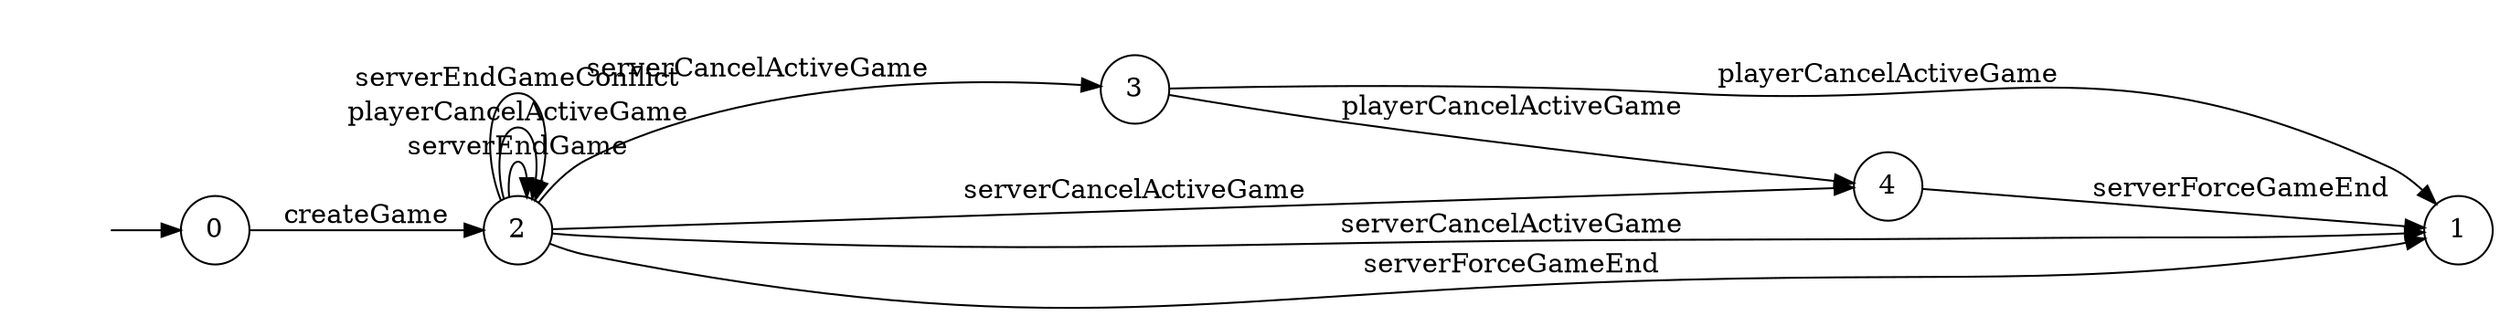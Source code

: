 digraph "./InvConPlus/Dapp-Automata-data/result//gamechannel-fix/0xbf8b9092e809de87932b28ffaa00d520b04359aa/GameChannel/FSM-3" {
	graph [rankdir=LR]
	"" [label="" shape=plaintext]
	2 [label=2 shape=circle]
	0 [label=0 shape=circle]
	3 [label=3 shape=circle]
	4 [label=4 shape=circle]
	1 [label=1 shape=circle]
	"" -> 0 [label=""]
	0 -> 2 [label=createGame]
	2 -> 2 [label=serverEndGame]
	2 -> 2 [label=playerCancelActiveGame]
	2 -> 3 [label=serverCancelActiveGame]
	2 -> 1 [label=serverCancelActiveGame]
	2 -> 4 [label=serverCancelActiveGame]
	2 -> 1 [label=serverForceGameEnd]
	2 -> 2 [label=serverEndGameConflict]
	3 -> 1 [label=playerCancelActiveGame]
	3 -> 4 [label=playerCancelActiveGame]
	4 -> 1 [label=serverForceGameEnd]
}
